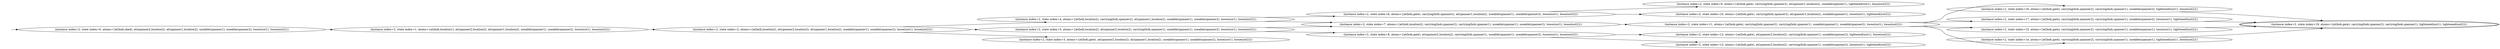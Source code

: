 digraph {
rankdir="LR"
s0[label="(instance index=2, state index=0, atoms={at(bob,shed), at(spanner2,location2), at(spanner1,location2), useable(spanner1), useable(spanner2), loose(nut1), loose(nut2)})"]
s1[label="(instance index=2, state index=1, atoms={at(bob,location1), at(spanner2,location2), at(spanner1,location2), useable(spanner1), useable(spanner2), loose(nut1), loose(nut2)})"]
s2[label="(instance index=2, state index=2, atoms={at(bob,location2), at(spanner2,location2), at(spanner1,location2), useable(spanner1), useable(spanner2), loose(nut1), loose(nut2)})"]
s4[label="(instance index=2, state index=4, atoms={at(bob,location2), carrying(bob,spanner2), at(spanner1,location2), useable(spanner1), useable(spanner2), loose(nut1), loose(nut2)})"]
s5[label="(instance index=2, state index=5, atoms={at(bob,location2), at(spanner2,location2), carrying(bob,spanner1), useable(spanner1), useable(spanner2), loose(nut1), loose(nut2)})"]
s3[label="(instance index=2, state index=3, atoms={at(bob,gate), at(spanner2,location2), at(spanner1,location2), useable(spanner1), useable(spanner2), loose(nut1), loose(nut2)})"]
s7[label="(instance index=2, state index=7, atoms={at(bob,location2), carrying(bob,spanner2), carrying(bob,spanner1), useable(spanner1), useable(spanner2), loose(nut1), loose(nut2)})"]
s6[label="(instance index=2, state index=6, atoms={at(bob,gate), carrying(bob,spanner2), at(spanner1,location2), useable(spanner1), useable(spanner2), loose(nut1), loose(nut2)})"]
s8[label="(instance index=2, state index=8, atoms={at(bob,gate), at(spanner2,location2), carrying(bob,spanner1), useable(spanner1), useable(spanner2), loose(nut1), loose(nut2)})"]
s11[label="(instance index=2, state index=11, atoms={at(bob,gate), carrying(bob,spanner2), carrying(bob,spanner1), useable(spanner1), useable(spanner2), loose(nut1), loose(nut2)})"]
s10[label="(instance index=2, state index=10, atoms={at(bob,gate), carrying(bob,spanner2), at(spanner1,location2), useable(spanner1), loose(nut1), tightened(nut2)})"]
s9[label="(instance index=2, state index=9, atoms={at(bob,gate), carrying(bob,spanner2), at(spanner1,location2), useable(spanner1), tightened(nut1), loose(nut2)})"]
s13[label="(instance index=2, state index=13, atoms={at(bob,gate), at(spanner2,location2), carrying(bob,spanner1), useable(spanner2), loose(nut1), tightened(nut2)})"]
s12[label="(instance index=2, state index=12, atoms={at(bob,gate), at(spanner2,location2), carrying(bob,spanner1), useable(spanner2), tightened(nut1), loose(nut2)})"]
s16[label="(instance index=2, state index=16, atoms={at(bob,gate), carrying(bob,spanner2), carrying(bob,spanner1), useable(spanner2), tightened(nut1), loose(nut2)})"]
s17[label="(instance index=2, state index=17, atoms={at(bob,gate), carrying(bob,spanner2), carrying(bob,spanner1), useable(spanner2), loose(nut1), tightened(nut2)})"]
s15[label="(instance index=2, state index=15, atoms={at(bob,gate), carrying(bob,spanner2), carrying(bob,spanner1), useable(spanner1), loose(nut1), tightened(nut2)})"]
s14[label="(instance index=2, state index=14, atoms={at(bob,gate), carrying(bob,spanner2), carrying(bob,spanner1), useable(spanner1), tightened(nut1), loose(nut2)})"]
s18[peripheries=2,label="(instance index=2, state index=18, atoms={at(bob,gate), carrying(bob,spanner2), carrying(bob,spanner1), tightened(nut1), tightened(nut2)})"]
Dangling [ label = "", style = invis ]
{ rank = same; Dangling }
Dangling -> s0
{ rank = same; s0}
{ rank = same; s1}
{ rank = same; s2}
{ rank = same; s4,s5,s3}
{ rank = same; s7,s6,s8}
{ rank = same; s11,s10,s9,s13,s12}
{ rank = same; s16,s17,s15,s14}
{ rank = same; s18}
{
s0->s1
}
{
s1->s2
}
{
s2->s5
s2->s4
s2->s3
}
{
s4->s7
s4->s6
s5->s7
s5->s8
}
{
s7->s11
s6->s10
s6->s9
s8->s13
s8->s12
}
{
s11->s17
s11->s16
s11->s15
s11->s14
}
{
s16->s18
s17->s18
s15->s18
s14->s18
}
{
}
}
